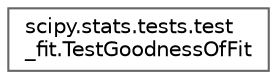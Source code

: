 digraph "Graphical Class Hierarchy"
{
 // LATEX_PDF_SIZE
  bgcolor="transparent";
  edge [fontname=Helvetica,fontsize=10,labelfontname=Helvetica,labelfontsize=10];
  node [fontname=Helvetica,fontsize=10,shape=box,height=0.2,width=0.4];
  rankdir="LR";
  Node0 [id="Node000000",label="scipy.stats.tests.test\l_fit.TestGoodnessOfFit",height=0.2,width=0.4,color="grey40", fillcolor="white", style="filled",URL="$d1/d9a/classscipy_1_1stats_1_1tests_1_1test__fit_1_1TestGoodnessOfFit.html",tooltip=" "];
}
